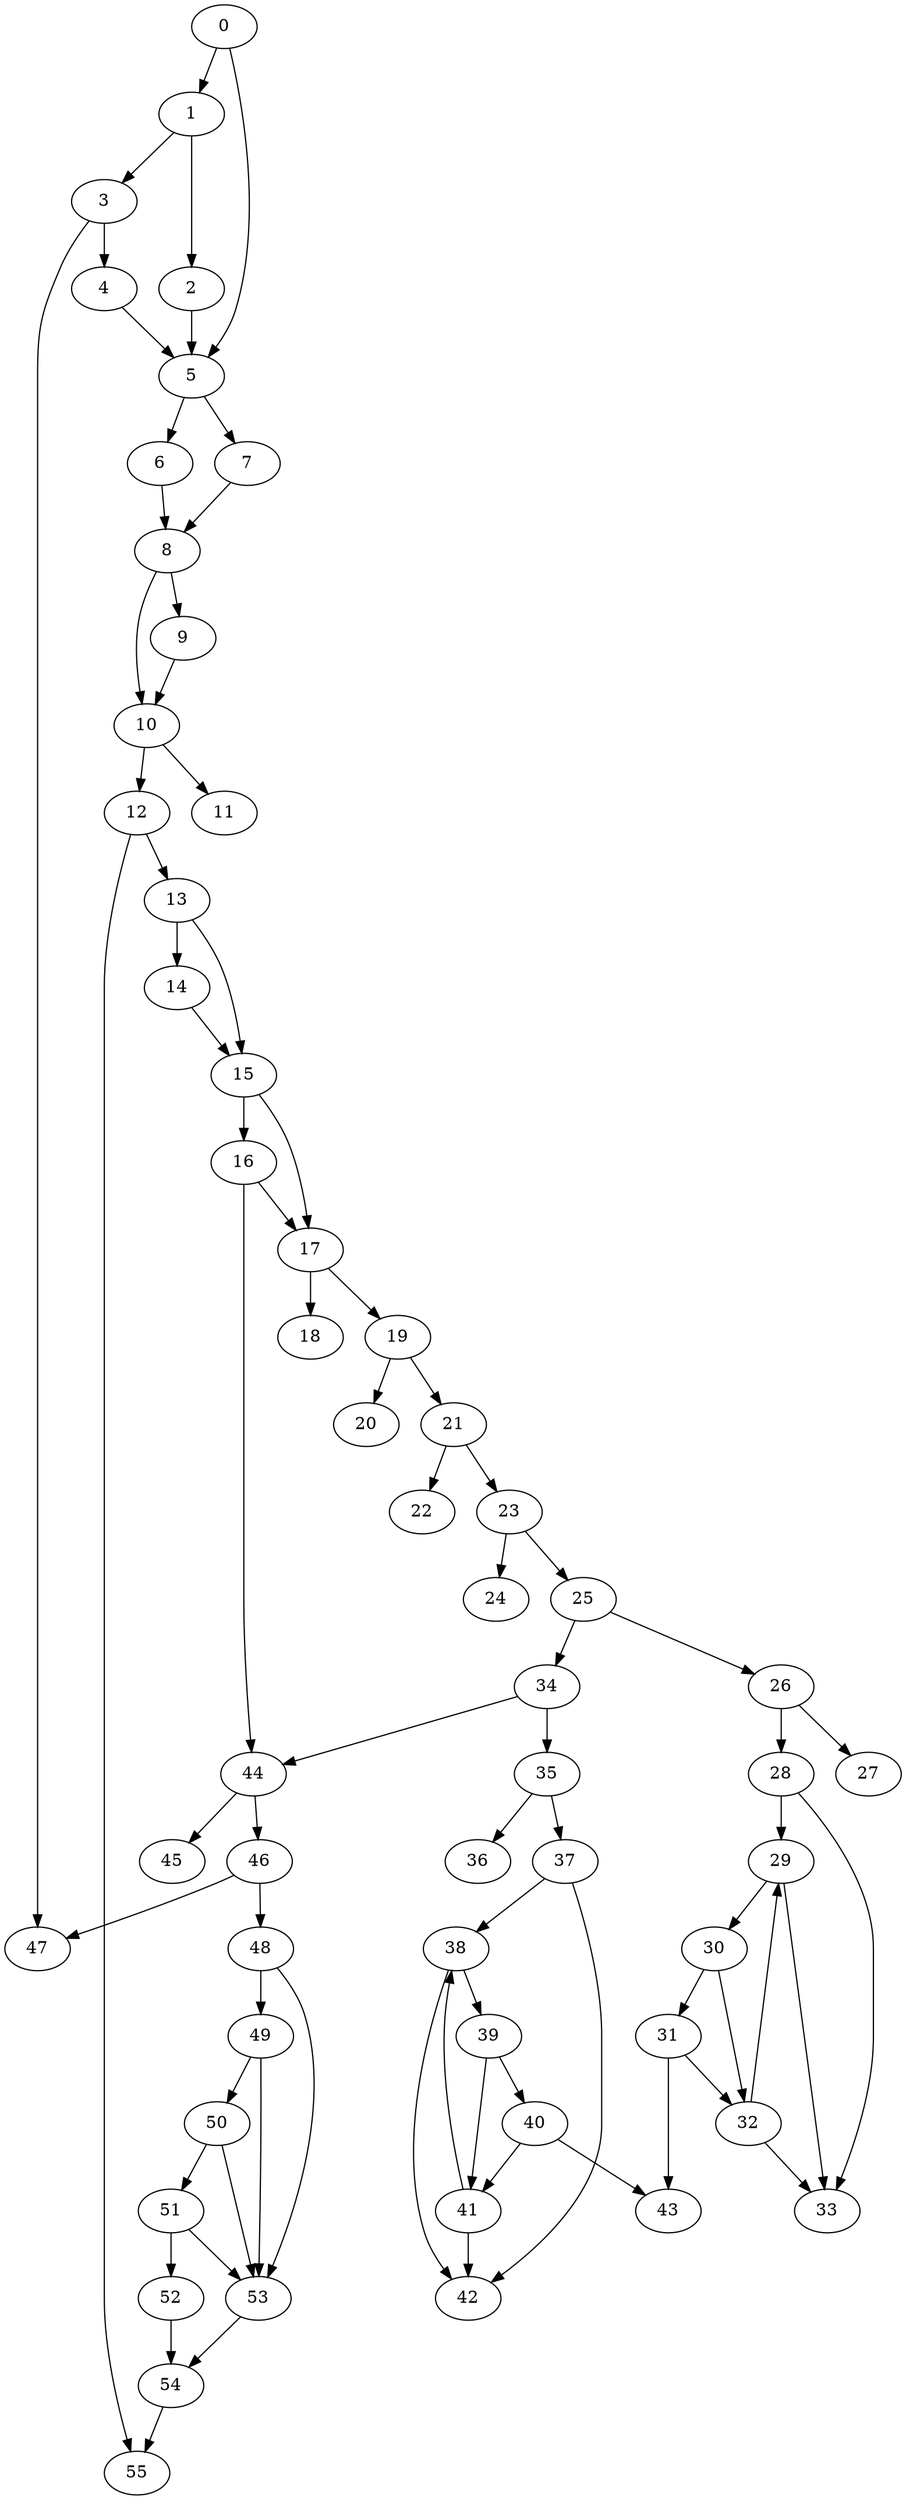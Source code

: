 digraph {
	0
	1
	2
	3
	4
	5
	6
	7
	8
	9
	10
	11
	12
	13
	14
	15
	16
	17
	18
	19
	20
	21
	22
	23
	24
	25
	26
	27
	28
	29
	30
	31
	32
	33
	34
	35
	36
	37
	38
	39
	40
	41
	42
	43
	44
	45
	46
	47
	48
	49
	50
	51
	52
	53
	54
	55
	26 -> 27
	35 -> 37
	40 -> 41
	39 -> 41
	48 -> 53
	49 -> 53
	50 -> 53
	51 -> 53
	3 -> 4
	8 -> 9
	19 -> 20
	25 -> 26
	34 -> 35
	0 -> 5
	2 -> 5
	4 -> 5
	39 -> 40
	3 -> 47
	46 -> 47
	48 -> 49
	32 -> 29
	28 -> 29
	44 -> 46
	12 -> 55
	54 -> 55
	8 -> 10
	9 -> 10
	17 -> 18
	16 -> 44
	34 -> 44
	21 -> 22
	30 -> 32
	31 -> 32
	50 -> 51
	1 -> 3
	10 -> 11
	12 -> 13
	23 -> 25
	52 -> 54
	53 -> 54
	5 -> 7
	13 -> 15
	14 -> 15
	49 -> 50
	1 -> 2
	7 -> 8
	6 -> 8
	15 -> 16
	5 -> 6
	15 -> 17
	16 -> 17
	37 -> 38
	41 -> 38
	44 -> 45
	46 -> 48
	10 -> 12
	19 -> 21
	30 -> 31
	28 -> 33
	29 -> 33
	32 -> 33
	38 -> 39
	31 -> 43
	40 -> 43
	51 -> 52
	21 -> 23
	23 -> 24
	26 -> 28
	25 -> 34
	35 -> 36
	0 -> 1
	13 -> 14
	17 -> 19
	29 -> 30
	37 -> 42
	38 -> 42
	41 -> 42
}
